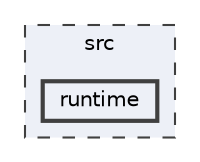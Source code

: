 digraph "src/runtime"
{
 // LATEX_PDF_SIZE
  bgcolor="transparent";
  edge [fontname=Helvetica,fontsize=10,labelfontname=Helvetica,labelfontsize=10];
  node [fontname=Helvetica,fontsize=10,shape=box,height=0.2,width=0.4];
  compound=true
  subgraph clusterdir_68267d1309a1af8e8297ef4c3efbcdba {
    graph [ bgcolor="#edf0f7", pencolor="grey25", label="src", fontname=Helvetica,fontsize=10 style="filled,dashed", URL="dir_68267d1309a1af8e8297ef4c3efbcdba.html",tooltip=""]
  dir_bf9f26469d00835ba20ff8d80ee5a804 [label="runtime", fillcolor="#edf0f7", color="grey25", style="filled,bold", URL="dir_bf9f26469d00835ba20ff8d80ee5a804.html",tooltip=""];
  }
}
